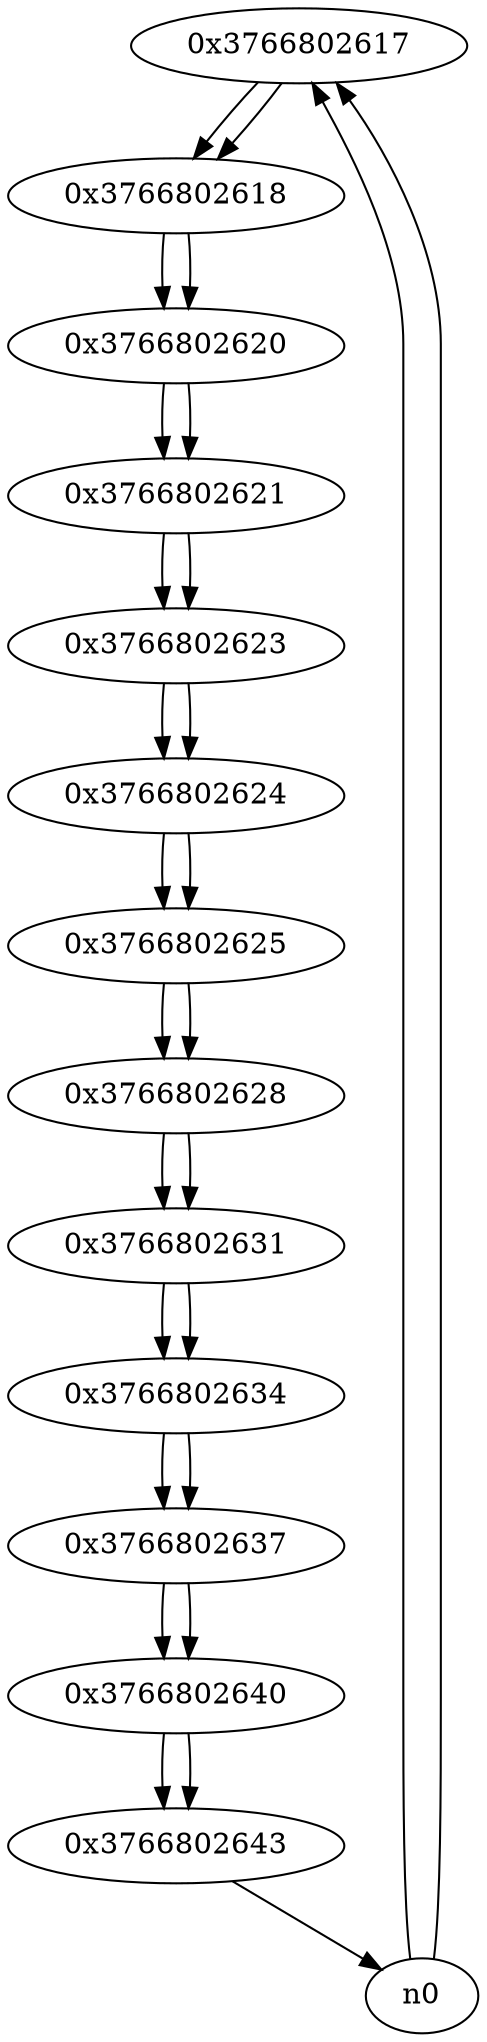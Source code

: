 digraph G{
/* nodes */
  n1 [label="0x3766802617"]
  n2 [label="0x3766802618"]
  n3 [label="0x3766802620"]
  n4 [label="0x3766802621"]
  n5 [label="0x3766802623"]
  n6 [label="0x3766802624"]
  n7 [label="0x3766802625"]
  n8 [label="0x3766802628"]
  n9 [label="0x3766802631"]
  n10 [label="0x3766802634"]
  n11 [label="0x3766802637"]
  n12 [label="0x3766802640"]
  n13 [label="0x3766802643"]
/* edges */
n1 -> n2;
n0 -> n1;
n0 -> n1;
n2 -> n3;
n1 -> n2;
n3 -> n4;
n2 -> n3;
n4 -> n5;
n3 -> n4;
n5 -> n6;
n4 -> n5;
n6 -> n7;
n5 -> n6;
n7 -> n8;
n6 -> n7;
n8 -> n9;
n7 -> n8;
n9 -> n10;
n8 -> n9;
n10 -> n11;
n9 -> n10;
n11 -> n12;
n10 -> n11;
n12 -> n13;
n11 -> n12;
n13 -> n0;
n12 -> n13;
}
